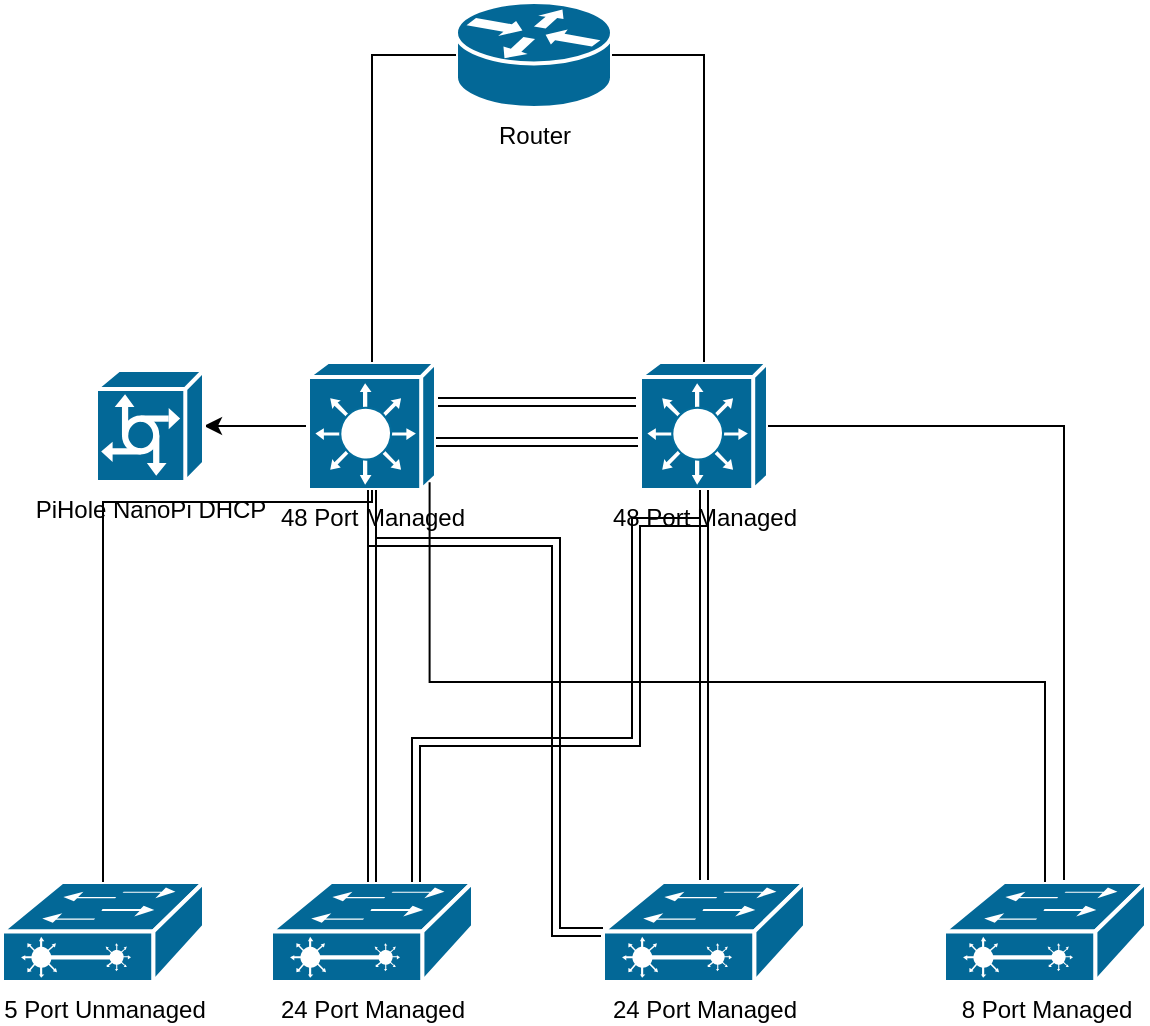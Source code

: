 <mxfile version="26.0.4">
  <diagram name="Page-1" id="c37626ed-c26b-45fb-9056-f9ebc6bb27b6">
    <mxGraphModel dx="1434" dy="752" grid="1" gridSize="10" guides="1" tooltips="1" connect="1" arrows="1" fold="1" page="1" pageScale="1" pageWidth="1100" pageHeight="850" background="none" math="0" shadow="0">
      <root>
        <mxCell id="0" />
        <mxCell id="1" parent="0" />
        <mxCell id="J3IBmnWqB0hVyUZKpFDS-2" value="Router" style="shape=mxgraph.cisco.routers.router;sketch=0;html=1;pointerEvents=1;dashed=0;fillColor=#036897;strokeColor=#ffffff;strokeWidth=2;verticalLabelPosition=bottom;verticalAlign=top;align=center;outlineConnect=0;" parent="1" vertex="1">
          <mxGeometry x="560" y="60" width="78" height="53" as="geometry" />
        </mxCell>
        <mxCell id="J3IBmnWqB0hVyUZKpFDS-5" style="rounded=0;orthogonalLoop=1;jettySize=auto;html=1;shape=link;" parent="1" edge="1">
          <mxGeometry relative="1" as="geometry">
            <mxPoint x="548" y="260" as="sourcePoint" />
            <mxPoint x="650" y="260" as="targetPoint" />
          </mxGeometry>
        </mxCell>
        <mxCell id="J3IBmnWqB0hVyUZKpFDS-12" value="" style="edgeStyle=orthogonalEdgeStyle;rounded=0;orthogonalLoop=1;jettySize=auto;html=1;shape=link;entryX=0;entryY=0.5;entryDx=0;entryDy=0;entryPerimeter=0;" parent="1" source="J3IBmnWqB0hVyUZKpFDS-3" target="J3IBmnWqB0hVyUZKpFDS-10" edge="1">
          <mxGeometry relative="1" as="geometry">
            <Array as="points">
              <mxPoint x="518" y="330" />
              <mxPoint x="610" y="330" />
              <mxPoint x="610" y="525" />
            </Array>
          </mxGeometry>
        </mxCell>
        <mxCell id="03zcDBJ4dY8-ipxOE5NL-5" value="" style="edgeStyle=orthogonalEdgeStyle;rounded=0;orthogonalLoop=1;jettySize=auto;html=1;" parent="1" source="J3IBmnWqB0hVyUZKpFDS-3" target="J3IBmnWqB0hVyUZKpFDS-19" edge="1">
          <mxGeometry relative="1" as="geometry" />
        </mxCell>
        <mxCell id="J3IBmnWqB0hVyUZKpFDS-3" value="48 Port Managed" style="shape=mxgraph.cisco.switches.layer_3_switch;sketch=0;html=1;pointerEvents=1;dashed=0;fillColor=#036897;strokeColor=#ffffff;strokeWidth=2;verticalLabelPosition=bottom;verticalAlign=top;align=center;outlineConnect=0;" parent="1" vertex="1">
          <mxGeometry x="486" y="240" width="64" height="64" as="geometry" />
        </mxCell>
        <mxCell id="J3IBmnWqB0hVyUZKpFDS-13" value="" style="edgeStyle=orthogonalEdgeStyle;rounded=0;orthogonalLoop=1;jettySize=auto;html=1;shape=link;" parent="1" source="J3IBmnWqB0hVyUZKpFDS-4" target="J3IBmnWqB0hVyUZKpFDS-10" edge="1">
          <mxGeometry relative="1" as="geometry" />
        </mxCell>
        <mxCell id="03zcDBJ4dY8-ipxOE5NL-2" value="" style="edgeStyle=orthogonalEdgeStyle;rounded=0;orthogonalLoop=1;jettySize=auto;html=1;shape=link;" parent="1" source="J3IBmnWqB0hVyUZKpFDS-4" target="J3IBmnWqB0hVyUZKpFDS-3" edge="1">
          <mxGeometry relative="1" as="geometry">
            <Array as="points">
              <mxPoint x="600" y="280" />
              <mxPoint x="600" y="280" />
            </Array>
          </mxGeometry>
        </mxCell>
        <mxCell id="J3IBmnWqB0hVyUZKpFDS-4" value="48 Port Managed" style="shape=mxgraph.cisco.switches.layer_3_switch;sketch=0;html=1;pointerEvents=1;dashed=0;fillColor=#036897;strokeColor=#ffffff;strokeWidth=2;verticalLabelPosition=bottom;verticalAlign=top;align=center;outlineConnect=0;" parent="1" vertex="1">
          <mxGeometry x="652" y="240" width="64" height="64" as="geometry" />
        </mxCell>
        <mxCell id="J3IBmnWqB0hVyUZKpFDS-6" style="edgeStyle=orthogonalEdgeStyle;rounded=0;orthogonalLoop=1;jettySize=auto;html=1;entryX=0.5;entryY=0;entryDx=0;entryDy=0;entryPerimeter=0;endArrow=none;endFill=0;" parent="1" source="J3IBmnWqB0hVyUZKpFDS-2" target="J3IBmnWqB0hVyUZKpFDS-3" edge="1">
          <mxGeometry relative="1" as="geometry" />
        </mxCell>
        <mxCell id="J3IBmnWqB0hVyUZKpFDS-7" style="edgeStyle=orthogonalEdgeStyle;rounded=0;orthogonalLoop=1;jettySize=auto;html=1;entryX=0.5;entryY=0;entryDx=0;entryDy=0;entryPerimeter=0;exitX=1;exitY=0.5;exitDx=0;exitDy=0;exitPerimeter=0;endArrow=none;endFill=0;" parent="1" source="J3IBmnWqB0hVyUZKpFDS-2" target="J3IBmnWqB0hVyUZKpFDS-4" edge="1">
          <mxGeometry relative="1" as="geometry">
            <mxPoint x="650" y="146" as="sourcePoint" />
            <Array as="points">
              <mxPoint x="684" y="86" />
            </Array>
          </mxGeometry>
        </mxCell>
        <mxCell id="J3IBmnWqB0hVyUZKpFDS-8" value="5 Port Unmanaged" style="shape=mxgraph.cisco.switches.layer_2_remote_switch;sketch=0;html=1;pointerEvents=1;dashed=0;fillColor=#036897;strokeColor=#ffffff;strokeWidth=2;verticalLabelPosition=bottom;verticalAlign=top;align=center;outlineConnect=0;" parent="1" vertex="1">
          <mxGeometry x="333" y="500" width="101" height="50" as="geometry" />
        </mxCell>
        <mxCell id="J3IBmnWqB0hVyUZKpFDS-9" value="24 Port Managed" style="shape=mxgraph.cisco.switches.layer_2_remote_switch;sketch=0;html=1;pointerEvents=1;dashed=0;fillColor=#036897;strokeColor=#ffffff;strokeWidth=2;verticalLabelPosition=bottom;verticalAlign=top;align=center;outlineConnect=0;" parent="1" vertex="1">
          <mxGeometry x="467.5" y="500" width="101" height="50" as="geometry" />
        </mxCell>
        <mxCell id="J3IBmnWqB0hVyUZKpFDS-10" value="24 Port Managed" style="shape=mxgraph.cisco.switches.layer_2_remote_switch;sketch=0;html=1;pointerEvents=1;dashed=0;fillColor=#036897;strokeColor=#ffffff;strokeWidth=2;verticalLabelPosition=bottom;verticalAlign=top;align=center;outlineConnect=0;" parent="1" vertex="1">
          <mxGeometry x="633.5" y="500" width="101" height="50" as="geometry" />
        </mxCell>
        <mxCell id="J3IBmnWqB0hVyUZKpFDS-17" value="" style="edgeStyle=orthogonalEdgeStyle;rounded=0;orthogonalLoop=1;jettySize=auto;html=1;entryX=1;entryY=0.5;entryDx=0;entryDy=0;entryPerimeter=0;endArrow=none;endFill=0;" parent="1" source="J3IBmnWqB0hVyUZKpFDS-11" target="J3IBmnWqB0hVyUZKpFDS-4" edge="1">
          <mxGeometry relative="1" as="geometry">
            <mxPoint x="854.5" y="320" as="targetPoint" />
            <Array as="points">
              <mxPoint x="864" y="272" />
            </Array>
          </mxGeometry>
        </mxCell>
        <mxCell id="J3IBmnWqB0hVyUZKpFDS-11" value="8 Port Managed" style="shape=mxgraph.cisco.switches.layer_2_remote_switch;sketch=0;html=1;pointerEvents=1;dashed=0;fillColor=#036897;strokeColor=#ffffff;strokeWidth=2;verticalLabelPosition=bottom;verticalAlign=top;align=center;outlineConnect=0;" parent="1" vertex="1">
          <mxGeometry x="804" y="500" width="101" height="50" as="geometry" />
        </mxCell>
        <mxCell id="J3IBmnWqB0hVyUZKpFDS-20" value="" style="edgeStyle=orthogonalEdgeStyle;rounded=0;orthogonalLoop=1;jettySize=auto;html=1;endArrow=none;endFill=0;exitX=0.5;exitY=0;exitDx=0;exitDy=0;exitPerimeter=0;" parent="1" source="J3IBmnWqB0hVyUZKpFDS-8" target="J3IBmnWqB0hVyUZKpFDS-3" edge="1">
          <mxGeometry relative="1" as="geometry">
            <Array as="points">
              <mxPoint x="384" y="310" />
              <mxPoint x="518" y="310" />
            </Array>
          </mxGeometry>
        </mxCell>
        <mxCell id="J3IBmnWqB0hVyUZKpFDS-19" value="PiHole NanoPi DHCP" style="shape=mxgraph.cisco.servers.communications_server;sketch=0;html=1;pointerEvents=1;dashed=0;fillColor=#036897;strokeColor=#ffffff;strokeWidth=2;verticalLabelPosition=bottom;verticalAlign=top;align=center;outlineConnect=0;" parent="1" vertex="1">
          <mxGeometry x="380" y="244" width="54" height="56" as="geometry" />
        </mxCell>
        <mxCell id="03zcDBJ4dY8-ipxOE5NL-6" style="edgeStyle=orthogonalEdgeStyle;rounded=0;orthogonalLoop=1;jettySize=auto;html=1;entryX=0.5;entryY=1;entryDx=0;entryDy=0;entryPerimeter=0;shape=link;" parent="1" source="J3IBmnWqB0hVyUZKpFDS-9" target="J3IBmnWqB0hVyUZKpFDS-3" edge="1">
          <mxGeometry relative="1" as="geometry" />
        </mxCell>
        <mxCell id="03zcDBJ4dY8-ipxOE5NL-7" style="edgeStyle=orthogonalEdgeStyle;rounded=0;orthogonalLoop=1;jettySize=auto;html=1;entryX=0.5;entryY=1;entryDx=0;entryDy=0;entryPerimeter=0;shape=link;" parent="1" source="J3IBmnWqB0hVyUZKpFDS-9" target="J3IBmnWqB0hVyUZKpFDS-4" edge="1">
          <mxGeometry relative="1" as="geometry">
            <Array as="points">
              <mxPoint x="540" y="430" />
              <mxPoint x="650" y="430" />
              <mxPoint x="650" y="320" />
              <mxPoint x="684" y="320" />
            </Array>
          </mxGeometry>
        </mxCell>
        <mxCell id="03zcDBJ4dY8-ipxOE5NL-8" style="edgeStyle=orthogonalEdgeStyle;rounded=0;orthogonalLoop=1;jettySize=auto;html=1;entryX=0.95;entryY=0.94;entryDx=0;entryDy=0;entryPerimeter=0;endArrow=none;endFill=0;" parent="1" source="J3IBmnWqB0hVyUZKpFDS-11" target="J3IBmnWqB0hVyUZKpFDS-3" edge="1">
          <mxGeometry relative="1" as="geometry">
            <Array as="points">
              <mxPoint x="855" y="400" />
              <mxPoint x="547" y="400" />
            </Array>
          </mxGeometry>
        </mxCell>
      </root>
    </mxGraphModel>
  </diagram>
</mxfile>
